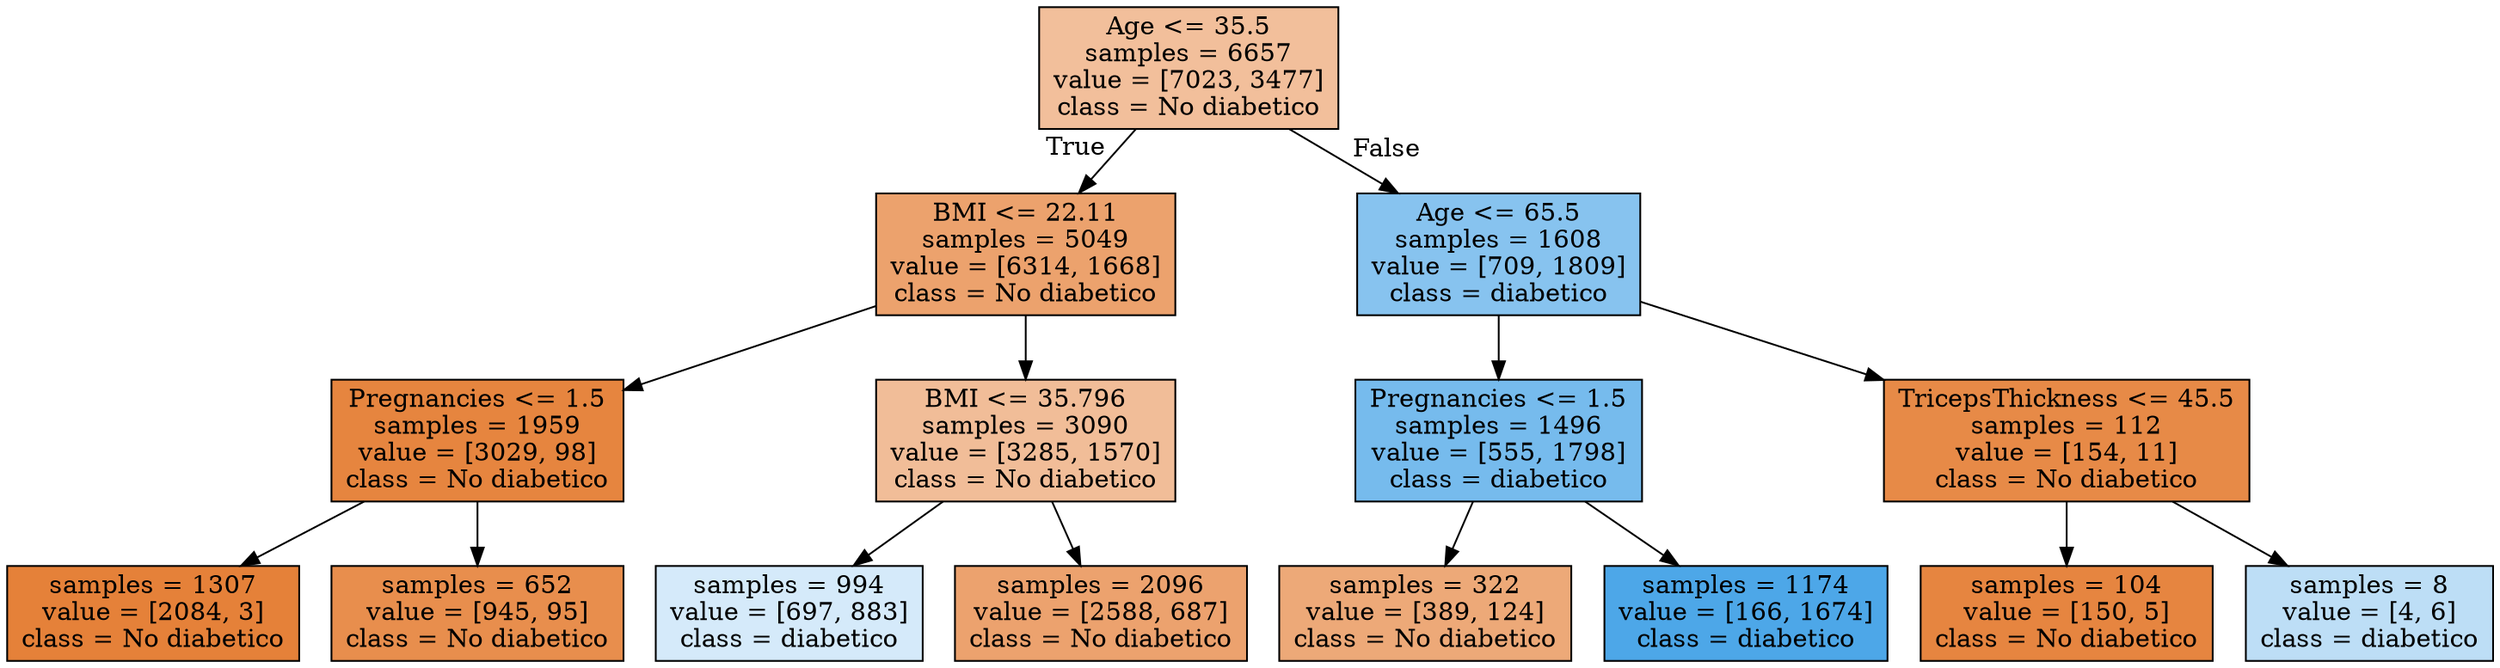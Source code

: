 digraph Tree {
node [shape=box, style="filled", color="black"] ;
0 [label="Age <= 35.5\nsamples = 6657\nvalue = [7023, 3477]\nclass = No diabetico", fillcolor="#f2bf9b"] ;
1 [label="BMI <= 22.11\nsamples = 5049\nvalue = [6314, 1668]\nclass = No diabetico", fillcolor="#eca26d"] ;
0 -> 1 [labeldistance=2.5, labelangle=45, headlabel="True"] ;
2 [label="Pregnancies <= 1.5\nsamples = 1959\nvalue = [3029, 98]\nclass = No diabetico", fillcolor="#e6853f"] ;
1 -> 2 ;
3 [label="samples = 1307\nvalue = [2084, 3]\nclass = No diabetico", fillcolor="#e58139"] ;
2 -> 3 ;
4 [label="samples = 652\nvalue = [945, 95]\nclass = No diabetico", fillcolor="#e88e4d"] ;
2 -> 4 ;
5 [label="BMI <= 35.796\nsamples = 3090\nvalue = [3285, 1570]\nclass = No diabetico", fillcolor="#f1bd98"] ;
1 -> 5 ;
6 [label="samples = 994\nvalue = [697, 883]\nclass = diabetico", fillcolor="#d5eafa"] ;
5 -> 6 ;
7 [label="samples = 2096\nvalue = [2588, 687]\nclass = No diabetico", fillcolor="#eca26e"] ;
5 -> 7 ;
8 [label="Age <= 65.5\nsamples = 1608\nvalue = [709, 1809]\nclass = diabetico", fillcolor="#87c3ef"] ;
0 -> 8 [labeldistance=2.5, labelangle=-45, headlabel="False"] ;
9 [label="Pregnancies <= 1.5\nsamples = 1496\nvalue = [555, 1798]\nclass = diabetico", fillcolor="#76bbed"] ;
8 -> 9 ;
10 [label="samples = 322\nvalue = [389, 124]\nclass = No diabetico", fillcolor="#eda978"] ;
9 -> 10 ;
11 [label="samples = 1174\nvalue = [166, 1674]\nclass = diabetico", fillcolor="#4da7e8"] ;
9 -> 11 ;
12 [label="TricepsThickness <= 45.5\nsamples = 112\nvalue = [154, 11]\nclass = No diabetico", fillcolor="#e78a47"] ;
8 -> 12 ;
13 [label="samples = 104\nvalue = [150, 5]\nclass = No diabetico", fillcolor="#e68540"] ;
12 -> 13 ;
14 [label="samples = 8\nvalue = [4, 6]\nclass = diabetico", fillcolor="#bddef6"] ;
12 -> 14 ;
}